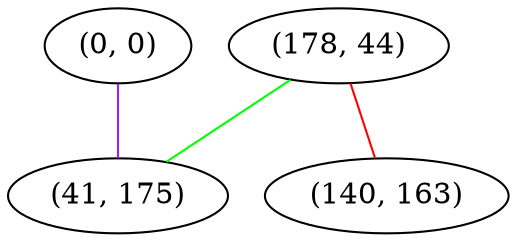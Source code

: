 graph "" {
"(0, 0)";
"(178, 44)";
"(140, 163)";
"(41, 175)";
"(0, 0)" -- "(41, 175)"  [color=purple, key=0, weight=4];
"(178, 44)" -- "(140, 163)"  [color=red, key=0, weight=1];
"(178, 44)" -- "(41, 175)"  [color=green, key=0, weight=2];
}

